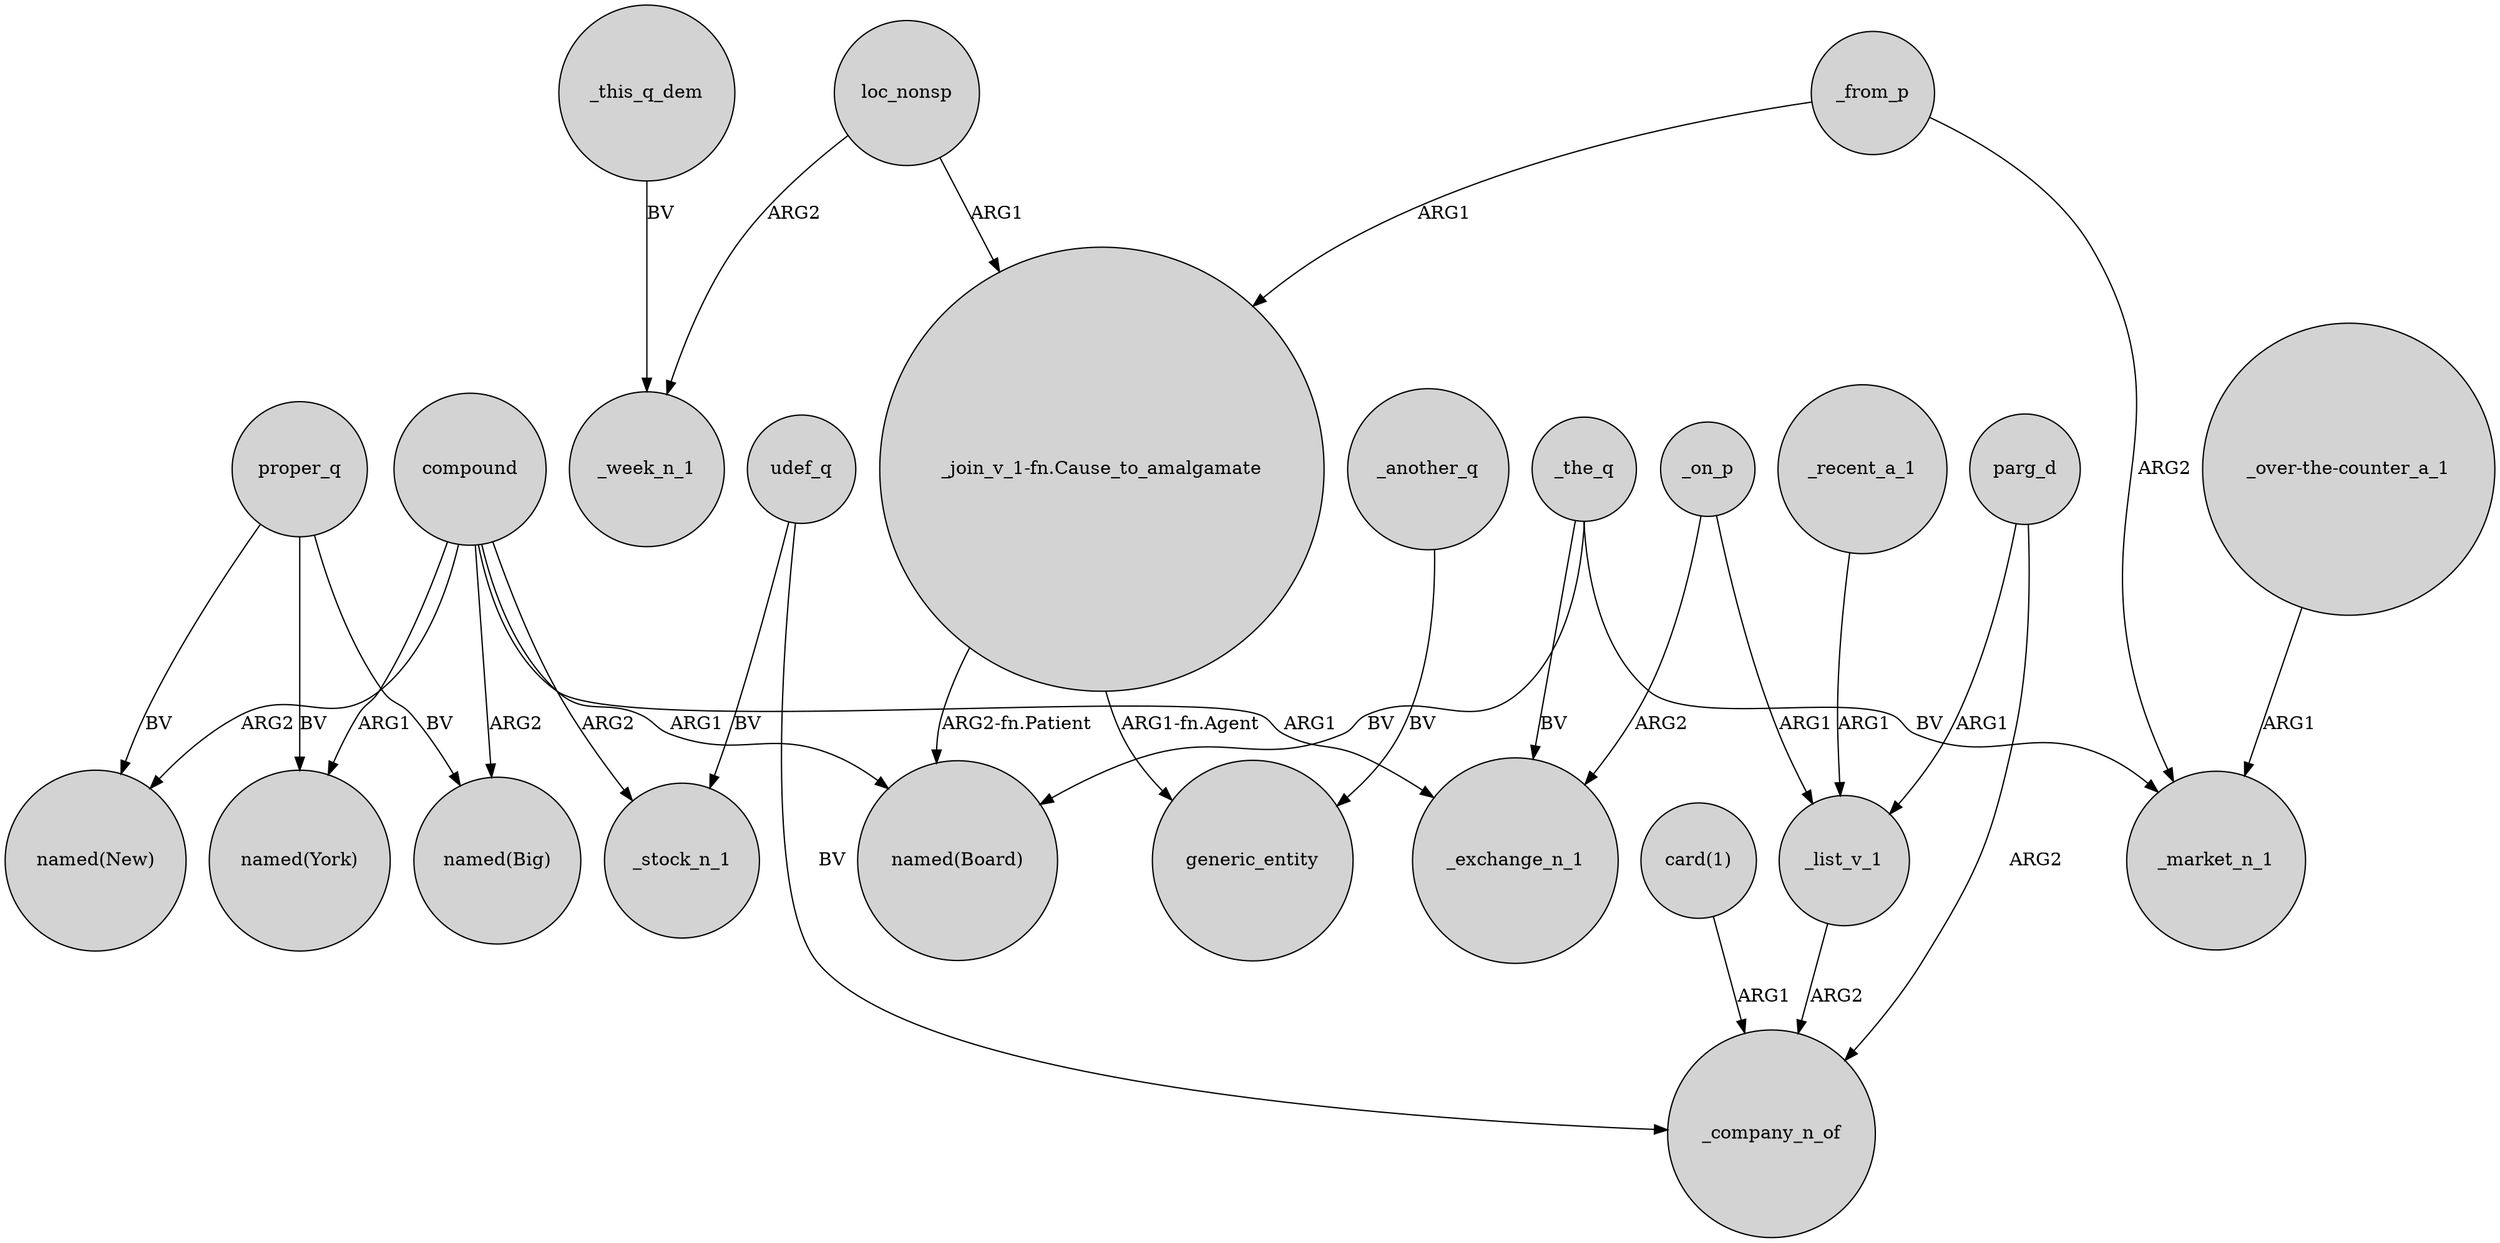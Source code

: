 digraph {
	node [shape=circle style=filled]
	_the_q -> "named(Board)" [label=BV]
	compound -> "named(New)" [label=ARG2]
	proper_q -> "named(New)" [label=BV]
	_on_p -> _list_v_1 [label=ARG1]
	parg_d -> _list_v_1 [label=ARG1]
	loc_nonsp -> "_join_v_1-fn.Cause_to_amalgamate" [label=ARG1]
	_another_q -> generic_entity [label=BV]
	_recent_a_1 -> _list_v_1 [label=ARG1]
	compound -> _stock_n_1 [label=ARG2]
	_this_q_dem -> _week_n_1 [label=BV]
	loc_nonsp -> _week_n_1 [label=ARG2]
	compound -> "named(Board)" [label=ARG1]
	udef_q -> _stock_n_1 [label=BV]
	compound -> "named(York)" [label=ARG1]
	"_join_v_1-fn.Cause_to_amalgamate" -> "named(Board)" [label="ARG2-fn.Patient"]
	_from_p -> _market_n_1 [label=ARG2]
	compound -> _exchange_n_1 [label=ARG1]
	_list_v_1 -> _company_n_of [label=ARG2]
	"_join_v_1-fn.Cause_to_amalgamate" -> generic_entity [label="ARG1-fn.Agent"]
	parg_d -> _company_n_of [label=ARG2]
	_from_p -> "_join_v_1-fn.Cause_to_amalgamate" [label=ARG1]
	"card(1)" -> _company_n_of [label=ARG1]
	_on_p -> _exchange_n_1 [label=ARG2]
	udef_q -> _company_n_of [label=BV]
	compound -> "named(Big)" [label=ARG2]
	proper_q -> "named(York)" [label=BV]
	_the_q -> _market_n_1 [label=BV]
	_the_q -> _exchange_n_1 [label=BV]
	"_over-the-counter_a_1" -> _market_n_1 [label=ARG1]
	proper_q -> "named(Big)" [label=BV]
}

